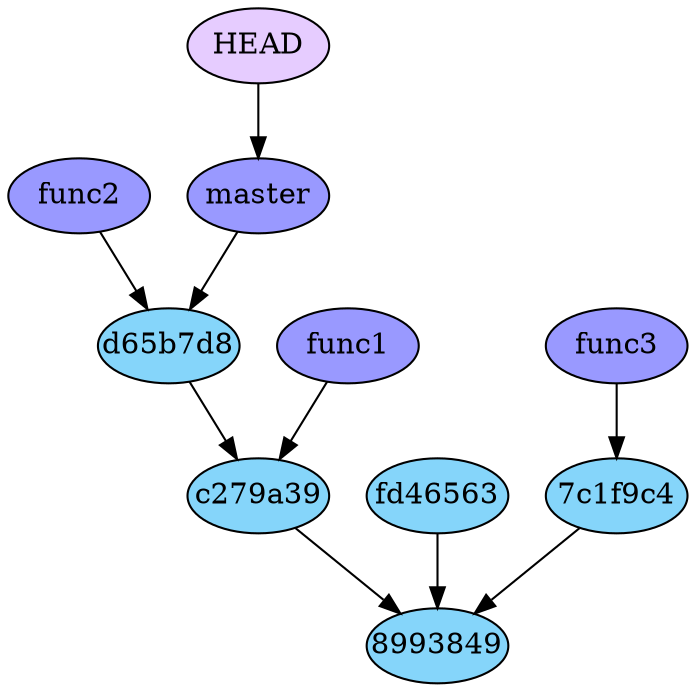 digraph auto {
	graph [bgcolor=transparent]
	node [fixedsize=true style=filled width=0.95]
	"7c1f9c4e5e4f83ac84f4a4a9a755b3531bbe2b20" [label="7c1f9c4" fillcolor="#85d5fa"]
	"7c1f9c4e5e4f83ac84f4a4a9a755b3531bbe2b20" -> "89938494dc2e1e906acae68b08ff276900a39a5b"
	"89938494dc2e1e906acae68b08ff276900a39a5b" [label=8993849 fillcolor="#85d5fa"]
	c279a39cc1d3c4d18e6cc02bca5a6a1c62f347fc [label=c279a39 fillcolor="#85d5fa"]
	c279a39cc1d3c4d18e6cc02bca5a6a1c62f347fc -> "89938494dc2e1e906acae68b08ff276900a39a5b"
	d65b7d8fc22876564b2186e62c7949db1d5b8680 [label=d65b7d8 fillcolor="#85d5fa"]
	d65b7d8fc22876564b2186e62c7949db1d5b8680 -> c279a39cc1d3c4d18e6cc02bca5a6a1c62f347fc
	fd46563231e6c0b99b05aea81eea9b17e93b76fe [label=fd46563 fillcolor="#85d5fa"]
	fd46563231e6c0b99b05aea81eea9b17e93b76fe -> "89938494dc2e1e906acae68b08ff276900a39a5b"
	func1 [label=func1 fillcolor="#9999ff"]
	func1 -> c279a39cc1d3c4d18e6cc02bca5a6a1c62f347fc
	func2 [label=func2 fillcolor="#9999ff"]
	func2 -> d65b7d8fc22876564b2186e62c7949db1d5b8680
	func3 [label=func3 fillcolor="#9999ff"]
	func3 -> "7c1f9c4e5e4f83ac84f4a4a9a755b3531bbe2b20"
	master [label=master fillcolor="#9999ff"]
	master -> d65b7d8fc22876564b2186e62c7949db1d5b8680
	HEAD [label=HEAD fillcolor="#e6ccff"]
	HEAD -> master
}

